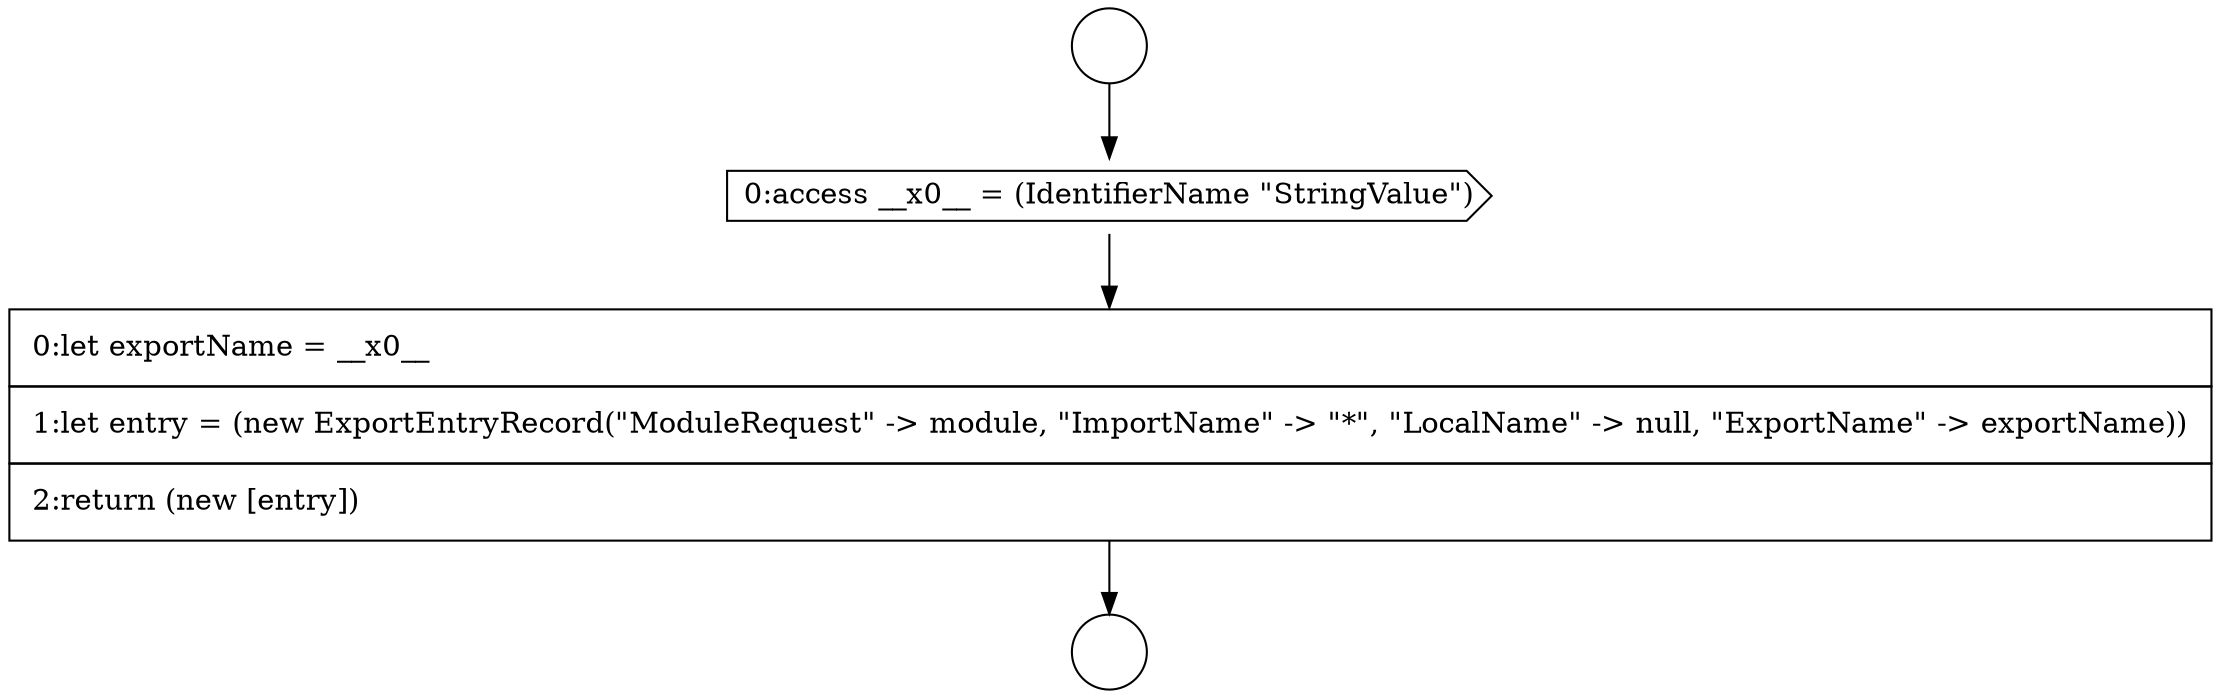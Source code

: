 digraph {
  node11504 [shape=circle label=" " color="black" fillcolor="white" style=filled]
  node11506 [shape=cds, label=<<font color="black">0:access __x0__ = (IdentifierName &quot;StringValue&quot;)</font>> color="black" fillcolor="white" style=filled]
  node11507 [shape=none, margin=0, label=<<font color="black">
    <table border="0" cellborder="1" cellspacing="0" cellpadding="10">
      <tr><td align="left">0:let exportName = __x0__</td></tr>
      <tr><td align="left">1:let entry = (new ExportEntryRecord(&quot;ModuleRequest&quot; -&gt; module, &quot;ImportName&quot; -&gt; &quot;*&quot;, &quot;LocalName&quot; -&gt; null, &quot;ExportName&quot; -&gt; exportName))</td></tr>
      <tr><td align="left">2:return (new [entry])</td></tr>
    </table>
  </font>> color="black" fillcolor="white" style=filled]
  node11505 [shape=circle label=" " color="black" fillcolor="white" style=filled]
  node11504 -> node11506 [ color="black"]
  node11506 -> node11507 [ color="black"]
  node11507 -> node11505 [ color="black"]
}
